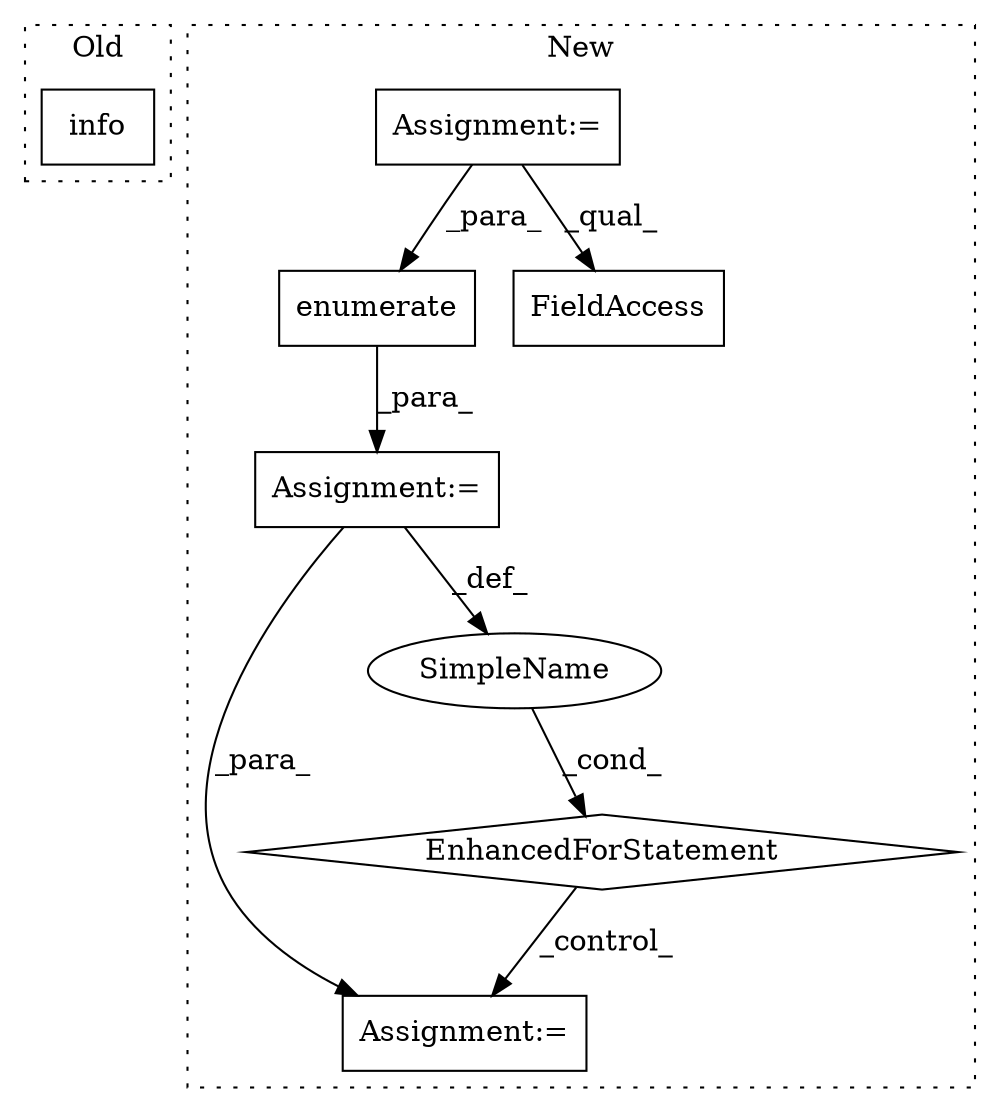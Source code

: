 digraph G {
subgraph cluster0 {
1 [label="info" a="32" s="5940,5978" l="5,1" shape="box"];
label = "Old";
style="dotted";
}
subgraph cluster1 {
2 [label="enumerate" a="32" s="6167,6244" l="10,1" shape="box"];
3 [label="Assignment:=" a="7" s="6049,6245" l="98,2" shape="box"];
4 [label="EnhancedForStatement" a="70" s="6049,6245" l="98,2" shape="diamond"];
5 [label="Assignment:=" a="7" s="6299" l="1" shape="box"];
6 [label="SimpleName" a="42" s="6159" l="5" shape="ellipse"];
7 [label="Assignment:=" a="7" s="5907" l="1" shape="box"];
8 [label="FieldAccess" a="22" s="5997" l="18" shape="box"];
label = "New";
style="dotted";
}
2 -> 3 [label="_para_"];
3 -> 5 [label="_para_"];
3 -> 6 [label="_def_"];
4 -> 5 [label="_control_"];
6 -> 4 [label="_cond_"];
7 -> 8 [label="_qual_"];
7 -> 2 [label="_para_"];
}